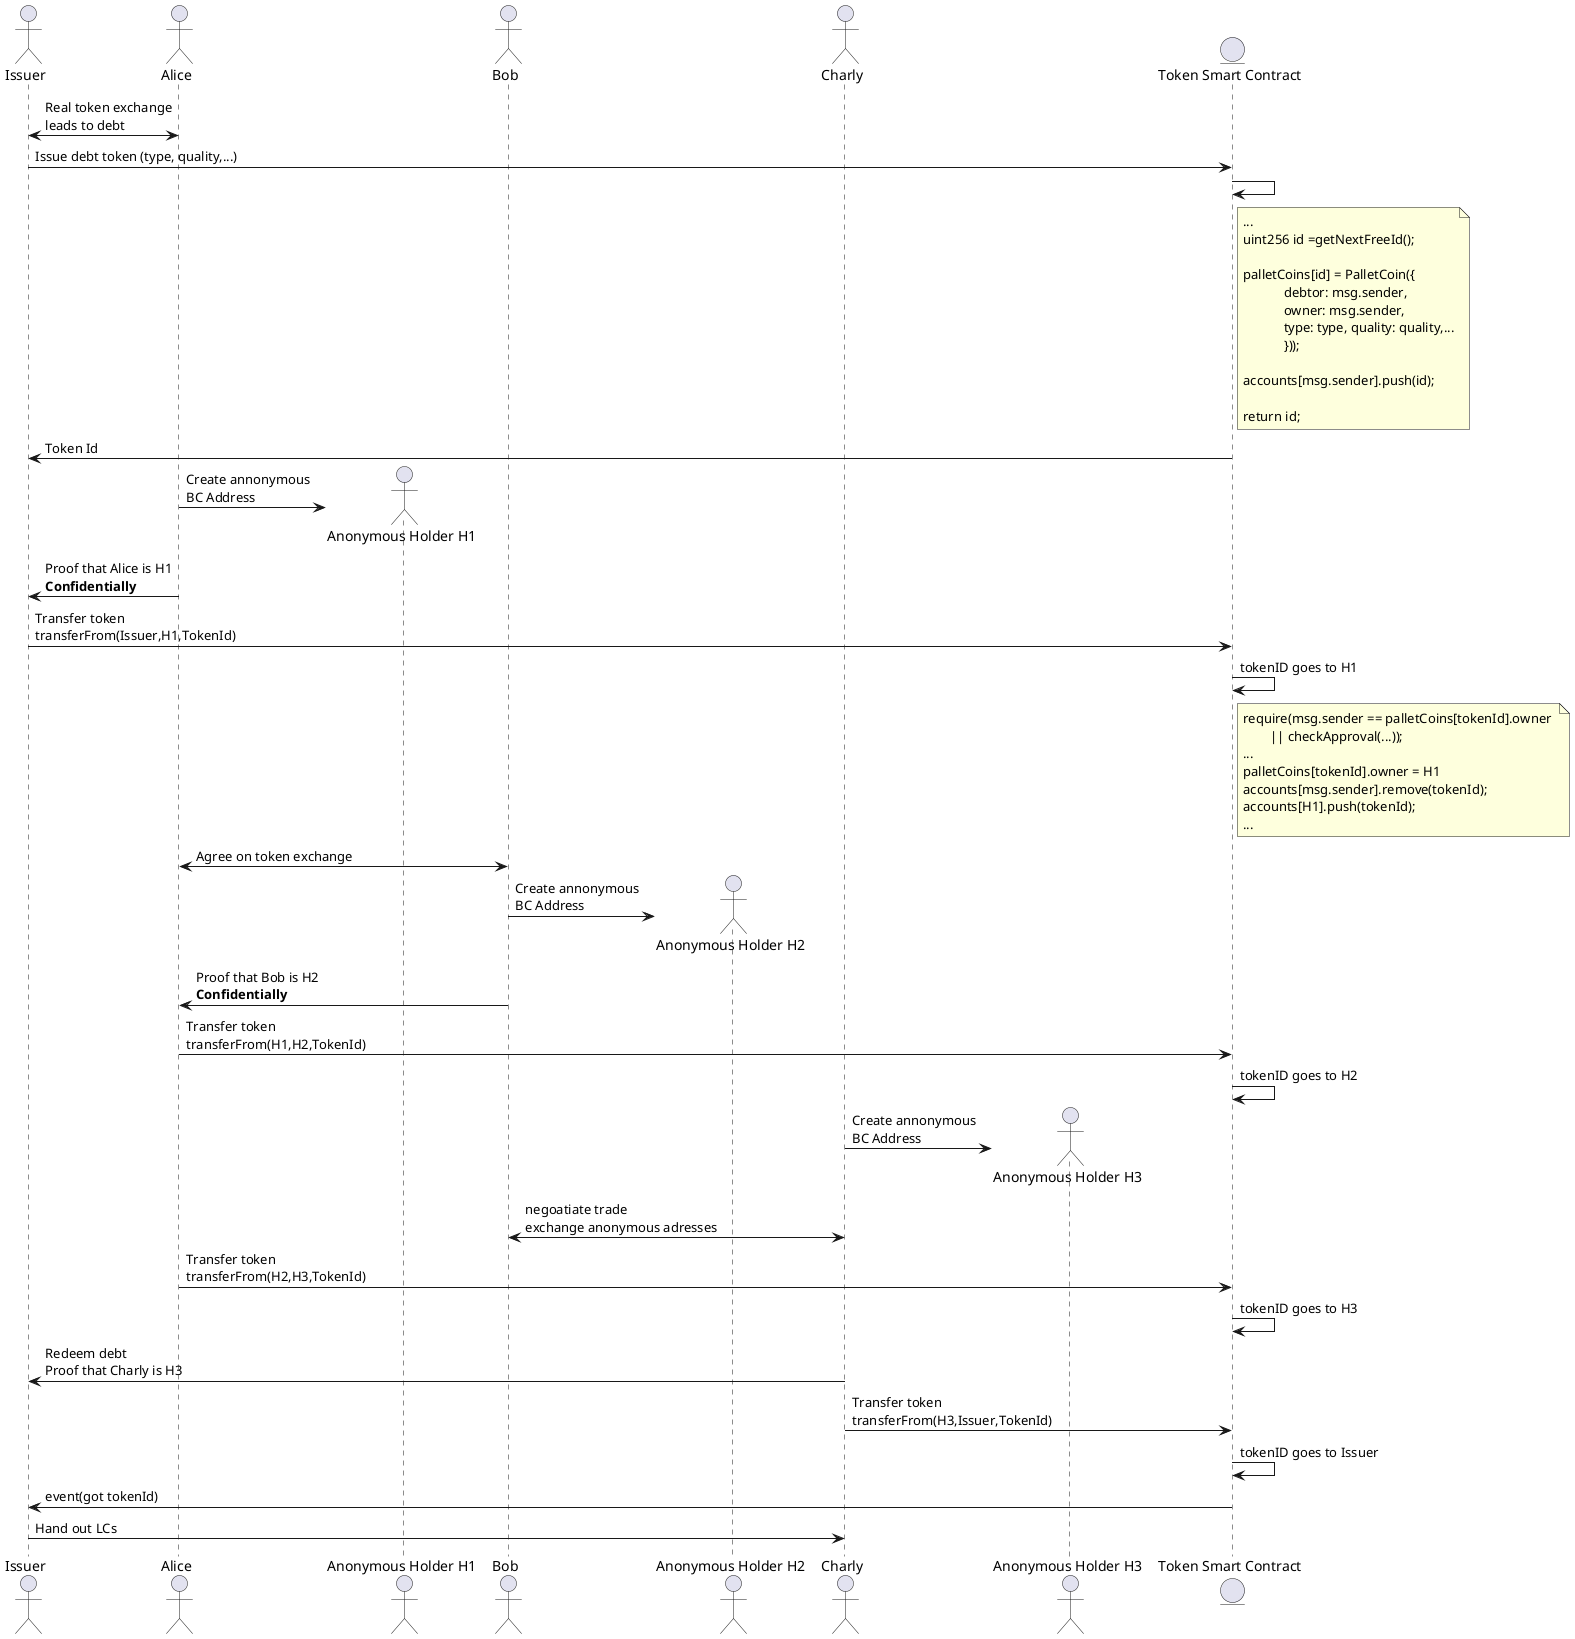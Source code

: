 @startuml
skinparam responseMessageBelowArrow true

actor "Issuer" as Issuer
actor Alice
actor "Anonymous Holder H1" as H1
actor Bob
actor "Anonymous Holder H2" as H2
actor Charly
actor "Anonymous Holder H3" as H3

entity "Token Smart Contract" as SC

Alice <-> Issuer: Real token exchange\nleads to debt

Issuer -> SC : Issue debt token (type, quality,...)
SC -> SC: 
note right of SC
...
uint256 id =getNextFreeId();

palletCoins[id] = PalletCoin({
            debtor: msg.sender,
            owner: msg.sender,
            type: type, quality: quality,...
            }));

accounts[msg.sender].push(id);

return id;
end note

SC -> Issuer: Token Id

Alice -> H1 **: Create annonymous\nBC Address

Alice -> Issuer: Proof that Alice is H1\n**Confidentially**

Issuer -> SC: Transfer token\ntransferFrom(Issuer,H1,TokenId)

SC->SC: tokenID goes to H1
note right of SC
require(msg.sender == palletCoins[tokenId].owner 
        || checkApproval(...));
...
palletCoins[tokenId].owner = H1 
accounts[msg.sender].remove(tokenId);
accounts[H1].push(tokenId);
...
end note

Alice <-> Bob: Agree on token exchange

Bob -> H2 **:Create annonymous\nBC Address
Bob -> Alice: Proof that Bob is H2\n**Confidentially**


Alice -> SC: Transfer token\ntransferFrom(H1,H2,TokenId)
SC->SC: tokenID goes to H2

Charly -> H3 **:Create annonymous\nBC Address
Bob <-> Charly: negoatiate trade\nexchange anonymous adresses
Alice -> SC: Transfer token\ntransferFrom(H2,H3,TokenId)
SC->SC:tokenID goes to H3

Charly -> Issuer:Redeem debt\nProof that Charly is H3
Charly -> SC: Transfer token\ntransferFrom(H3,Issuer,TokenId) 
SC->SC: tokenID goes to Issuer
SC -> Issuer: event(got tokenId)

Issuer -> Charly:Hand out LCs

@enduml
